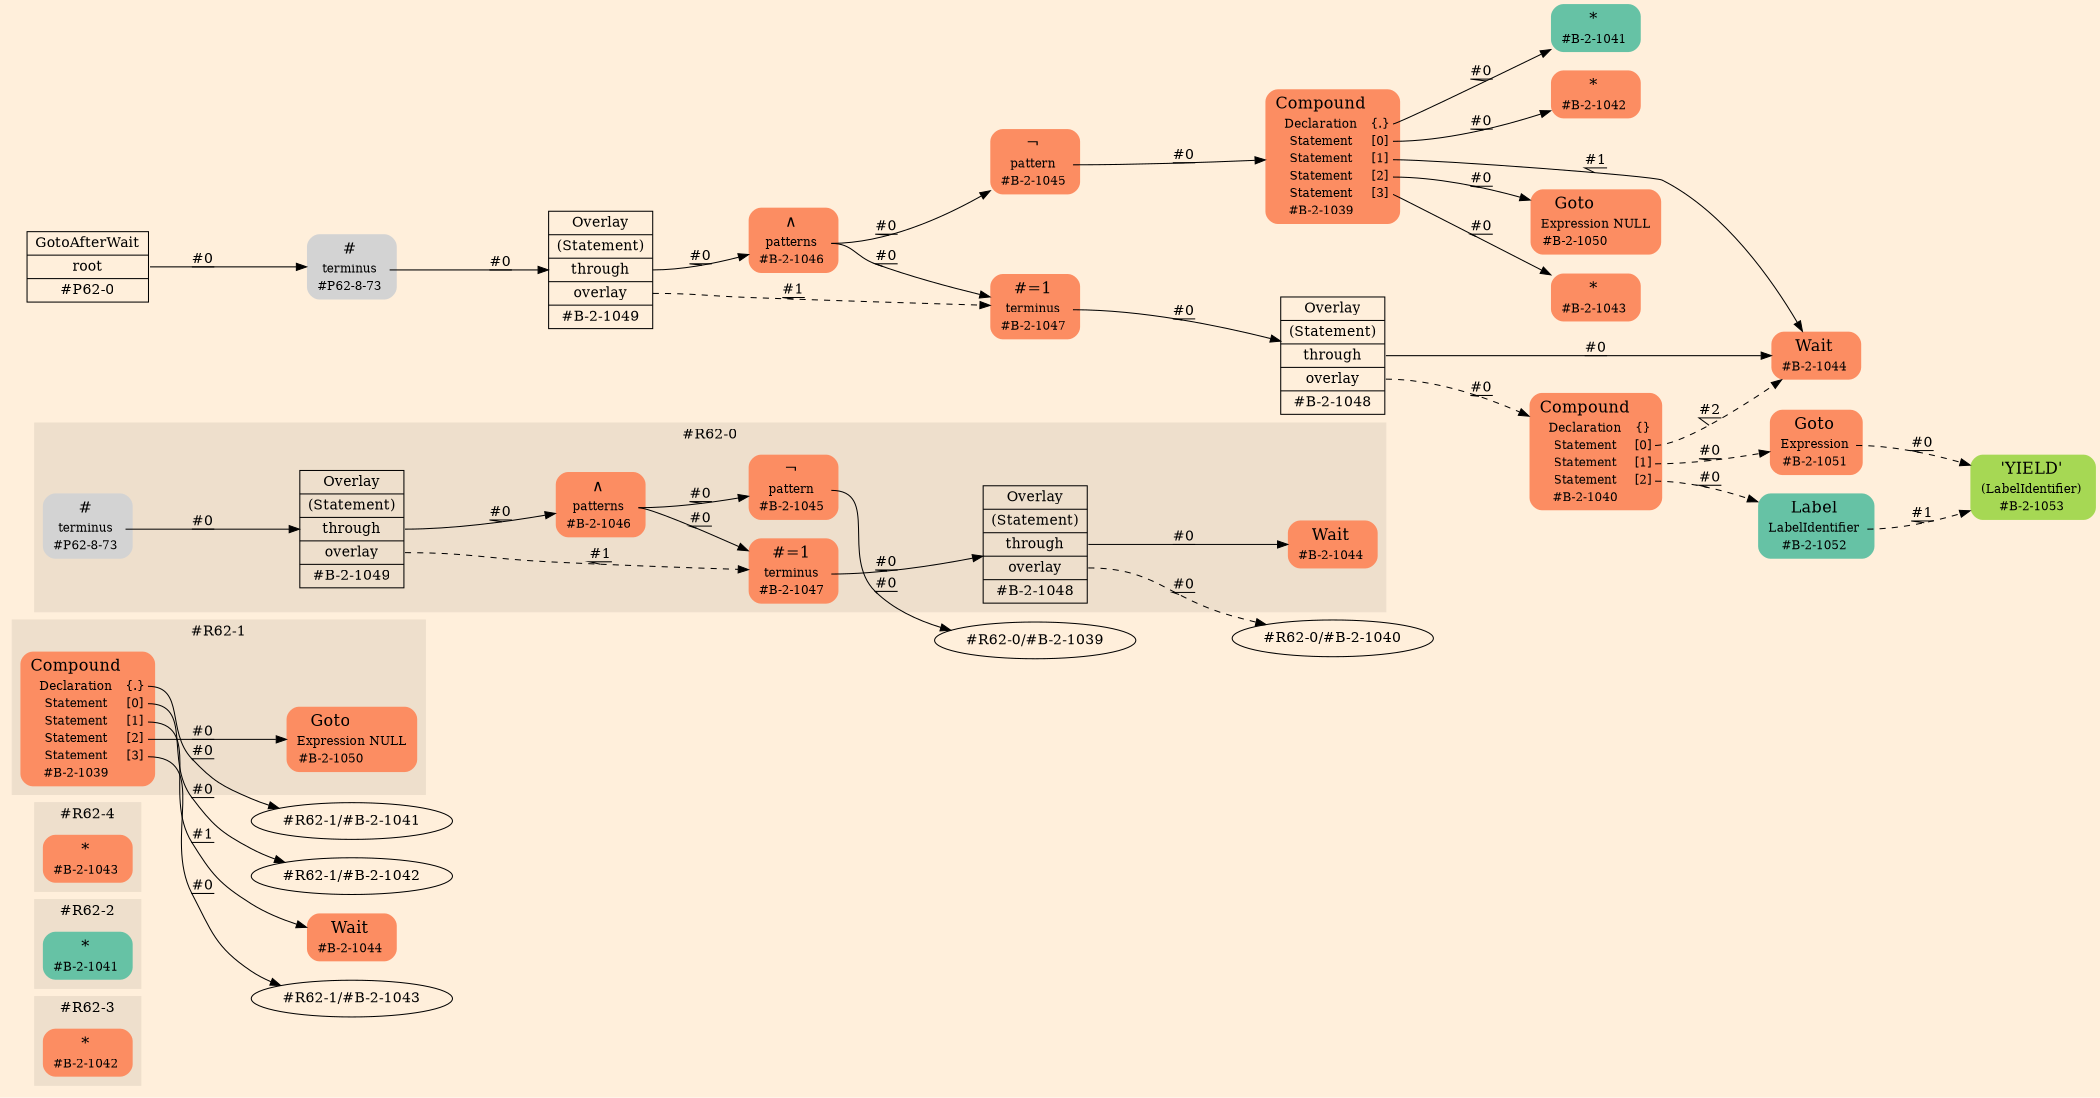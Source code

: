 digraph Inferno {
graph [
rankdir = "LR"
ranksep = 1.0
size = "14,20"
bgcolor = antiquewhite1
color = black
fontcolor = black
];
node [
];
subgraph "cluster#R62-3" {
label = "#R62-3"
style = "filled"
color = antiquewhite2
"#R62-3/#B-2-1042" [
shape = "plaintext"
fillcolor = "/set28/2"
label = <<TABLE BORDER="0" CELLBORDER="0" CELLSPACING="0">
 <TR>
  <TD><FONT POINT-SIZE="16.0">*</FONT></TD>
  <TD></TD>
 </TR>
 <TR>
  <TD>#B-2-1042</TD>
  <TD PORT="port0"></TD>
 </TR>
</TABLE>>
style = "rounded,filled"
fontsize = "12"
];
}
subgraph "cluster#R62-2" {
label = "#R62-2"
style = "filled"
color = antiquewhite2
"#R62-2/#B-2-1041" [
shape = "plaintext"
fillcolor = "/set28/1"
label = <<TABLE BORDER="0" CELLBORDER="0" CELLSPACING="0">
 <TR>
  <TD><FONT POINT-SIZE="16.0">*</FONT></TD>
  <TD></TD>
 </TR>
 <TR>
  <TD>#B-2-1041</TD>
  <TD PORT="port0"></TD>
 </TR>
</TABLE>>
style = "rounded,filled"
fontsize = "12"
];
}
subgraph "cluster#R62-4" {
label = "#R62-4"
style = "filled"
color = antiquewhite2
"#R62-4/#B-2-1043" [
shape = "plaintext"
fillcolor = "/set28/2"
label = <<TABLE BORDER="0" CELLBORDER="0" CELLSPACING="0">
 <TR>
  <TD><FONT POINT-SIZE="16.0">*</FONT></TD>
  <TD></TD>
 </TR>
 <TR>
  <TD>#B-2-1043</TD>
  <TD PORT="port0"></TD>
 </TR>
</TABLE>>
style = "rounded,filled"
fontsize = "12"
];
}
"#R62-1/#B-2-1044" [
shape = "plaintext"
fillcolor = "/set28/2"
label = <<TABLE BORDER="0" CELLBORDER="0" CELLSPACING="0">
 <TR>
  <TD><FONT POINT-SIZE="16.0">Wait</FONT></TD>
  <TD></TD>
 </TR>
 <TR>
  <TD>#B-2-1044</TD>
  <TD PORT="port0"></TD>
 </TR>
</TABLE>>
style = "rounded,filled"
fontsize = "12"
];
subgraph "cluster#R62-1" {
label = "#R62-1"
style = "filled"
color = antiquewhite2
"#R62-1/#B-2-1050" [
shape = "plaintext"
fillcolor = "/set28/2"
label = <<TABLE BORDER="0" CELLBORDER="0" CELLSPACING="0">
 <TR>
  <TD><FONT POINT-SIZE="16.0">Goto</FONT></TD>
  <TD></TD>
 </TR>
 <TR>
  <TD>Expression</TD>
  <TD PORT="port0">NULL</TD>
 </TR>
 <TR>
  <TD>#B-2-1050</TD>
  <TD PORT="port1"></TD>
 </TR>
</TABLE>>
style = "rounded,filled"
fontsize = "12"
];
"#R62-1/#B-2-1039" [
shape = "plaintext"
fillcolor = "/set28/2"
label = <<TABLE BORDER="0" CELLBORDER="0" CELLSPACING="0">
 <TR>
  <TD><FONT POINT-SIZE="16.0">Compound</FONT></TD>
  <TD></TD>
 </TR>
 <TR>
  <TD>Declaration</TD>
  <TD PORT="port0">{.}</TD>
 </TR>
 <TR>
  <TD>Statement</TD>
  <TD PORT="port1">[0]</TD>
 </TR>
 <TR>
  <TD>Statement</TD>
  <TD PORT="port2">[1]</TD>
 </TR>
 <TR>
  <TD>Statement</TD>
  <TD PORT="port3">[2]</TD>
 </TR>
 <TR>
  <TD>Statement</TD>
  <TD PORT="port4">[3]</TD>
 </TR>
 <TR>
  <TD>#B-2-1039</TD>
  <TD PORT="port5"></TD>
 </TR>
</TABLE>>
style = "rounded,filled"
fontsize = "12"
];
}
"#R62-1/#B-2-1039":port0 -> "#R62-1/#B-2-1041" [style="solid"
label = "#0"
decorate = true
color = black
fontcolor = black
];
"#R62-1/#B-2-1039":port1 -> "#R62-1/#B-2-1042" [style="solid"
label = "#0"
decorate = true
color = black
fontcolor = black
];
"#R62-1/#B-2-1039":port2 -> "#R62-1/#B-2-1044" [style="solid"
label = "#1"
decorate = true
color = black
fontcolor = black
];
"#R62-1/#B-2-1039":port3 -> "#R62-1/#B-2-1050" [style="solid"
label = "#0"
decorate = true
color = black
fontcolor = black
];
"#R62-1/#B-2-1039":port4 -> "#R62-1/#B-2-1043" [style="solid"
label = "#0"
decorate = true
color = black
fontcolor = black
];
subgraph "cluster#R62-0" {
label = "#R62-0"
style = "filled"
color = antiquewhite2
"#R62-0/#B-2-1045" [
shape = "plaintext"
fillcolor = "/set28/2"
label = <<TABLE BORDER="0" CELLBORDER="0" CELLSPACING="0">
 <TR>
  <TD><FONT POINT-SIZE="16.0">¬</FONT></TD>
  <TD></TD>
 </TR>
 <TR>
  <TD>pattern</TD>
  <TD PORT="port0"></TD>
 </TR>
 <TR>
  <TD>#B-2-1045</TD>
  <TD PORT="port1"></TD>
 </TR>
</TABLE>>
style = "rounded,filled"
fontsize = "12"
];
"#R62-0/#B-2-1049" [
shape = "record"
fillcolor = antiquewhite2
label = "<fixed> Overlay | <port0> (Statement) | <port1> through | <port2> overlay | <port3> #B-2-1049"
style = "filled"
fontsize = "14"
color = black
fontcolor = black
];
"#R62-0/#B-2-1044" [
shape = "plaintext"
fillcolor = "/set28/2"
label = <<TABLE BORDER="0" CELLBORDER="0" CELLSPACING="0">
 <TR>
  <TD><FONT POINT-SIZE="16.0">Wait</FONT></TD>
  <TD></TD>
 </TR>
 <TR>
  <TD>#B-2-1044</TD>
  <TD PORT="port0"></TD>
 </TR>
</TABLE>>
style = "rounded,filled"
fontsize = "12"
];
"#R62-0/#P62-8-73" [
shape = "plaintext"
label = <<TABLE BORDER="0" CELLBORDER="0" CELLSPACING="0">
 <TR>
  <TD><FONT POINT-SIZE="16.0">#</FONT></TD>
  <TD></TD>
 </TR>
 <TR>
  <TD>terminus</TD>
  <TD PORT="port0"></TD>
 </TR>
 <TR>
  <TD>#P62-8-73</TD>
  <TD PORT="port1"></TD>
 </TR>
</TABLE>>
style = "rounded,filled"
fontsize = "12"
];
"#R62-0/#B-2-1048" [
shape = "record"
fillcolor = antiquewhite2
label = "<fixed> Overlay | <port0> (Statement) | <port1> through | <port2> overlay | <port3> #B-2-1048"
style = "filled"
fontsize = "14"
color = black
fontcolor = black
];
"#R62-0/#B-2-1046" [
shape = "plaintext"
fillcolor = "/set28/2"
label = <<TABLE BORDER="0" CELLBORDER="0" CELLSPACING="0">
 <TR>
  <TD><FONT POINT-SIZE="16.0">∧</FONT></TD>
  <TD></TD>
 </TR>
 <TR>
  <TD>patterns</TD>
  <TD PORT="port0"></TD>
 </TR>
 <TR>
  <TD>#B-2-1046</TD>
  <TD PORT="port1"></TD>
 </TR>
</TABLE>>
style = "rounded,filled"
fontsize = "12"
];
"#R62-0/#B-2-1047" [
shape = "plaintext"
fillcolor = "/set28/2"
label = <<TABLE BORDER="0" CELLBORDER="0" CELLSPACING="0">
 <TR>
  <TD><FONT POINT-SIZE="16.0">#=1</FONT></TD>
  <TD></TD>
 </TR>
 <TR>
  <TD>terminus</TD>
  <TD PORT="port0"></TD>
 </TR>
 <TR>
  <TD>#B-2-1047</TD>
  <TD PORT="port1"></TD>
 </TR>
</TABLE>>
style = "rounded,filled"
fontsize = "12"
];
}
"#R62-0/#B-2-1045":port0 -> "#R62-0/#B-2-1039" [style="solid"
label = "#0"
decorate = true
color = black
fontcolor = black
];
"#R62-0/#B-2-1049":port1 -> "#R62-0/#B-2-1046" [style="solid"
label = "#0"
decorate = true
color = black
fontcolor = black
];
"#R62-0/#B-2-1049":port2 -> "#R62-0/#B-2-1047" [style="dashed"
label = "#1"
decorate = true
color = black
fontcolor = black
];
"#R62-0/#P62-8-73":port0 -> "#R62-0/#B-2-1049" [style="solid"
label = "#0"
decorate = true
color = black
fontcolor = black
];
"#R62-0/#B-2-1048":port1 -> "#R62-0/#B-2-1044" [style="solid"
label = "#0"
decorate = true
color = black
fontcolor = black
];
"#R62-0/#B-2-1048":port2 -> "#R62-0/#B-2-1040" [style="dashed"
label = "#0"
decorate = true
color = black
fontcolor = black
];
"#R62-0/#B-2-1046":port0 -> "#R62-0/#B-2-1047" [style="solid"
label = "#0"
decorate = true
color = black
fontcolor = black
];
"#R62-0/#B-2-1046":port0 -> "#R62-0/#B-2-1045" [style="solid"
label = "#0"
decorate = true
color = black
fontcolor = black
];
"#R62-0/#B-2-1047":port0 -> "#R62-0/#B-2-1048" [style="solid"
label = "#0"
decorate = true
color = black
fontcolor = black
];
"CR#P62-0" [
shape = "record"
fillcolor = antiquewhite1
label = "<fixed> GotoAfterWait | <port0> root | <port1> #P62-0"
style = "filled"
fontsize = "14"
color = black
fontcolor = black
];
"#P62-8-73" [
shape = "plaintext"
label = <<TABLE BORDER="0" CELLBORDER="0" CELLSPACING="0">
 <TR>
  <TD><FONT POINT-SIZE="16.0">#</FONT></TD>
  <TD></TD>
 </TR>
 <TR>
  <TD>terminus</TD>
  <TD PORT="port0"></TD>
 </TR>
 <TR>
  <TD>#P62-8-73</TD>
  <TD PORT="port1"></TD>
 </TR>
</TABLE>>
style = "rounded,filled"
fontsize = "12"
];
"#B-2-1049" [
shape = "record"
fillcolor = antiquewhite1
label = "<fixed> Overlay | <port0> (Statement) | <port1> through | <port2> overlay | <port3> #B-2-1049"
style = "filled"
fontsize = "14"
color = black
fontcolor = black
];
"#B-2-1046" [
shape = "plaintext"
fillcolor = "/set28/2"
label = <<TABLE BORDER="0" CELLBORDER="0" CELLSPACING="0">
 <TR>
  <TD><FONT POINT-SIZE="16.0">∧</FONT></TD>
  <TD></TD>
 </TR>
 <TR>
  <TD>patterns</TD>
  <TD PORT="port0"></TD>
 </TR>
 <TR>
  <TD>#B-2-1046</TD>
  <TD PORT="port1"></TD>
 </TR>
</TABLE>>
style = "rounded,filled"
fontsize = "12"
];
"#B-2-1047" [
shape = "plaintext"
fillcolor = "/set28/2"
label = <<TABLE BORDER="0" CELLBORDER="0" CELLSPACING="0">
 <TR>
  <TD><FONT POINT-SIZE="16.0">#=1</FONT></TD>
  <TD></TD>
 </TR>
 <TR>
  <TD>terminus</TD>
  <TD PORT="port0"></TD>
 </TR>
 <TR>
  <TD>#B-2-1047</TD>
  <TD PORT="port1"></TD>
 </TR>
</TABLE>>
style = "rounded,filled"
fontsize = "12"
];
"#B-2-1048" [
shape = "record"
fillcolor = antiquewhite1
label = "<fixed> Overlay | <port0> (Statement) | <port1> through | <port2> overlay | <port3> #B-2-1048"
style = "filled"
fontsize = "14"
color = black
fontcolor = black
];
"#B-2-1044" [
shape = "plaintext"
fillcolor = "/set28/2"
label = <<TABLE BORDER="0" CELLBORDER="0" CELLSPACING="0">
 <TR>
  <TD><FONT POINT-SIZE="16.0">Wait</FONT></TD>
  <TD></TD>
 </TR>
 <TR>
  <TD>#B-2-1044</TD>
  <TD PORT="port0"></TD>
 </TR>
</TABLE>>
style = "rounded,filled"
fontsize = "12"
];
"#B-2-1040" [
shape = "plaintext"
fillcolor = "/set28/2"
label = <<TABLE BORDER="0" CELLBORDER="0" CELLSPACING="0">
 <TR>
  <TD><FONT POINT-SIZE="16.0">Compound</FONT></TD>
  <TD></TD>
 </TR>
 <TR>
  <TD>Declaration</TD>
  <TD PORT="port0">{}</TD>
 </TR>
 <TR>
  <TD>Statement</TD>
  <TD PORT="port1">[0]</TD>
 </TR>
 <TR>
  <TD>Statement</TD>
  <TD PORT="port2">[1]</TD>
 </TR>
 <TR>
  <TD>Statement</TD>
  <TD PORT="port3">[2]</TD>
 </TR>
 <TR>
  <TD>#B-2-1040</TD>
  <TD PORT="port4"></TD>
 </TR>
</TABLE>>
style = "rounded,filled"
fontsize = "12"
];
"#B-2-1051" [
shape = "plaintext"
fillcolor = "/set28/2"
label = <<TABLE BORDER="0" CELLBORDER="0" CELLSPACING="0">
 <TR>
  <TD><FONT POINT-SIZE="16.0">Goto</FONT></TD>
  <TD></TD>
 </TR>
 <TR>
  <TD>Expression</TD>
  <TD PORT="port0"></TD>
 </TR>
 <TR>
  <TD>#B-2-1051</TD>
  <TD PORT="port1"></TD>
 </TR>
</TABLE>>
style = "rounded,filled"
fontsize = "12"
];
"#B-2-1053" [
shape = "plaintext"
fillcolor = "/set28/5"
label = <<TABLE BORDER="0" CELLBORDER="0" CELLSPACING="0">
 <TR>
  <TD><FONT POINT-SIZE="16.0">'YIELD'</FONT></TD>
  <TD></TD>
 </TR>
 <TR>
  <TD>(LabelIdentifier)</TD>
  <TD PORT="port0"></TD>
 </TR>
 <TR>
  <TD>#B-2-1053</TD>
  <TD PORT="port1"></TD>
 </TR>
</TABLE>>
style = "rounded,filled"
fontsize = "12"
];
"#B-2-1052" [
shape = "plaintext"
fillcolor = "/set28/1"
label = <<TABLE BORDER="0" CELLBORDER="0" CELLSPACING="0">
 <TR>
  <TD><FONT POINT-SIZE="16.0">Label</FONT></TD>
  <TD></TD>
 </TR>
 <TR>
  <TD>LabelIdentifier</TD>
  <TD PORT="port0"></TD>
 </TR>
 <TR>
  <TD>#B-2-1052</TD>
  <TD PORT="port1"></TD>
 </TR>
</TABLE>>
style = "rounded,filled"
fontsize = "12"
];
"#B-2-1045" [
shape = "plaintext"
fillcolor = "/set28/2"
label = <<TABLE BORDER="0" CELLBORDER="0" CELLSPACING="0">
 <TR>
  <TD><FONT POINT-SIZE="16.0">¬</FONT></TD>
  <TD></TD>
 </TR>
 <TR>
  <TD>pattern</TD>
  <TD PORT="port0"></TD>
 </TR>
 <TR>
  <TD>#B-2-1045</TD>
  <TD PORT="port1"></TD>
 </TR>
</TABLE>>
style = "rounded,filled"
fontsize = "12"
];
"#B-2-1039" [
shape = "plaintext"
fillcolor = "/set28/2"
label = <<TABLE BORDER="0" CELLBORDER="0" CELLSPACING="0">
 <TR>
  <TD><FONT POINT-SIZE="16.0">Compound</FONT></TD>
  <TD></TD>
 </TR>
 <TR>
  <TD>Declaration</TD>
  <TD PORT="port0">{.}</TD>
 </TR>
 <TR>
  <TD>Statement</TD>
  <TD PORT="port1">[0]</TD>
 </TR>
 <TR>
  <TD>Statement</TD>
  <TD PORT="port2">[1]</TD>
 </TR>
 <TR>
  <TD>Statement</TD>
  <TD PORT="port3">[2]</TD>
 </TR>
 <TR>
  <TD>Statement</TD>
  <TD PORT="port4">[3]</TD>
 </TR>
 <TR>
  <TD>#B-2-1039</TD>
  <TD PORT="port5"></TD>
 </TR>
</TABLE>>
style = "rounded,filled"
fontsize = "12"
];
"#B-2-1041" [
shape = "plaintext"
fillcolor = "/set28/1"
label = <<TABLE BORDER="0" CELLBORDER="0" CELLSPACING="0">
 <TR>
  <TD><FONT POINT-SIZE="16.0">*</FONT></TD>
  <TD></TD>
 </TR>
 <TR>
  <TD>#B-2-1041</TD>
  <TD PORT="port0"></TD>
 </TR>
</TABLE>>
style = "rounded,filled"
fontsize = "12"
];
"#B-2-1042" [
shape = "plaintext"
fillcolor = "/set28/2"
label = <<TABLE BORDER="0" CELLBORDER="0" CELLSPACING="0">
 <TR>
  <TD><FONT POINT-SIZE="16.0">*</FONT></TD>
  <TD></TD>
 </TR>
 <TR>
  <TD>#B-2-1042</TD>
  <TD PORT="port0"></TD>
 </TR>
</TABLE>>
style = "rounded,filled"
fontsize = "12"
];
"#B-2-1050" [
shape = "plaintext"
fillcolor = "/set28/2"
label = <<TABLE BORDER="0" CELLBORDER="0" CELLSPACING="0">
 <TR>
  <TD><FONT POINT-SIZE="16.0">Goto</FONT></TD>
  <TD></TD>
 </TR>
 <TR>
  <TD>Expression</TD>
  <TD PORT="port0">NULL</TD>
 </TR>
 <TR>
  <TD>#B-2-1050</TD>
  <TD PORT="port1"></TD>
 </TR>
</TABLE>>
style = "rounded,filled"
fontsize = "12"
];
"#B-2-1043" [
shape = "plaintext"
fillcolor = "/set28/2"
label = <<TABLE BORDER="0" CELLBORDER="0" CELLSPACING="0">
 <TR>
  <TD><FONT POINT-SIZE="16.0">*</FONT></TD>
  <TD></TD>
 </TR>
 <TR>
  <TD>#B-2-1043</TD>
  <TD PORT="port0"></TD>
 </TR>
</TABLE>>
style = "rounded,filled"
fontsize = "12"
];
"CR#P62-0":port0 -> "#P62-8-73" [style="solid"
label = "#0"
decorate = true
color = black
fontcolor = black
];
"#P62-8-73":port0 -> "#B-2-1049" [style="solid"
label = "#0"
decorate = true
color = black
fontcolor = black
];
"#B-2-1049":port1 -> "#B-2-1046" [style="solid"
label = "#0"
decorate = true
color = black
fontcolor = black
];
"#B-2-1049":port2 -> "#B-2-1047" [style="dashed"
label = "#1"
decorate = true
color = black
fontcolor = black
];
"#B-2-1046":port0 -> "#B-2-1047" [style="solid"
label = "#0"
decorate = true
color = black
fontcolor = black
];
"#B-2-1046":port0 -> "#B-2-1045" [style="solid"
label = "#0"
decorate = true
color = black
fontcolor = black
];
"#B-2-1047":port0 -> "#B-2-1048" [style="solid"
label = "#0"
decorate = true
color = black
fontcolor = black
];
"#B-2-1048":port1 -> "#B-2-1044" [style="solid"
label = "#0"
decorate = true
color = black
fontcolor = black
];
"#B-2-1048":port2 -> "#B-2-1040" [style="dashed"
label = "#0"
decorate = true
color = black
fontcolor = black
];
"#B-2-1040":port1 -> "#B-2-1044" [style="dashed"
label = "#2"
decorate = true
color = black
fontcolor = black
];
"#B-2-1040":port2 -> "#B-2-1051" [style="dashed"
label = "#0"
decorate = true
color = black
fontcolor = black
];
"#B-2-1040":port3 -> "#B-2-1052" [style="dashed"
label = "#0"
decorate = true
color = black
fontcolor = black
];
"#B-2-1051":port0 -> "#B-2-1053" [style="dashed"
label = "#0"
decorate = true
color = black
fontcolor = black
];
"#B-2-1052":port0 -> "#B-2-1053" [style="dashed"
label = "#1"
decorate = true
color = black
fontcolor = black
];
"#B-2-1045":port0 -> "#B-2-1039" [style="solid"
label = "#0"
decorate = true
color = black
fontcolor = black
];
"#B-2-1039":port0 -> "#B-2-1041" [style="solid"
label = "#0"
decorate = true
color = black
fontcolor = black
];
"#B-2-1039":port1 -> "#B-2-1042" [style="solid"
label = "#0"
decorate = true
color = black
fontcolor = black
];
"#B-2-1039":port2 -> "#B-2-1044" [style="solid"
label = "#1"
decorate = true
color = black
fontcolor = black
];
"#B-2-1039":port3 -> "#B-2-1050" [style="solid"
label = "#0"
decorate = true
color = black
fontcolor = black
];
"#B-2-1039":port4 -> "#B-2-1043" [style="solid"
label = "#0"
decorate = true
color = black
fontcolor = black
];
}
